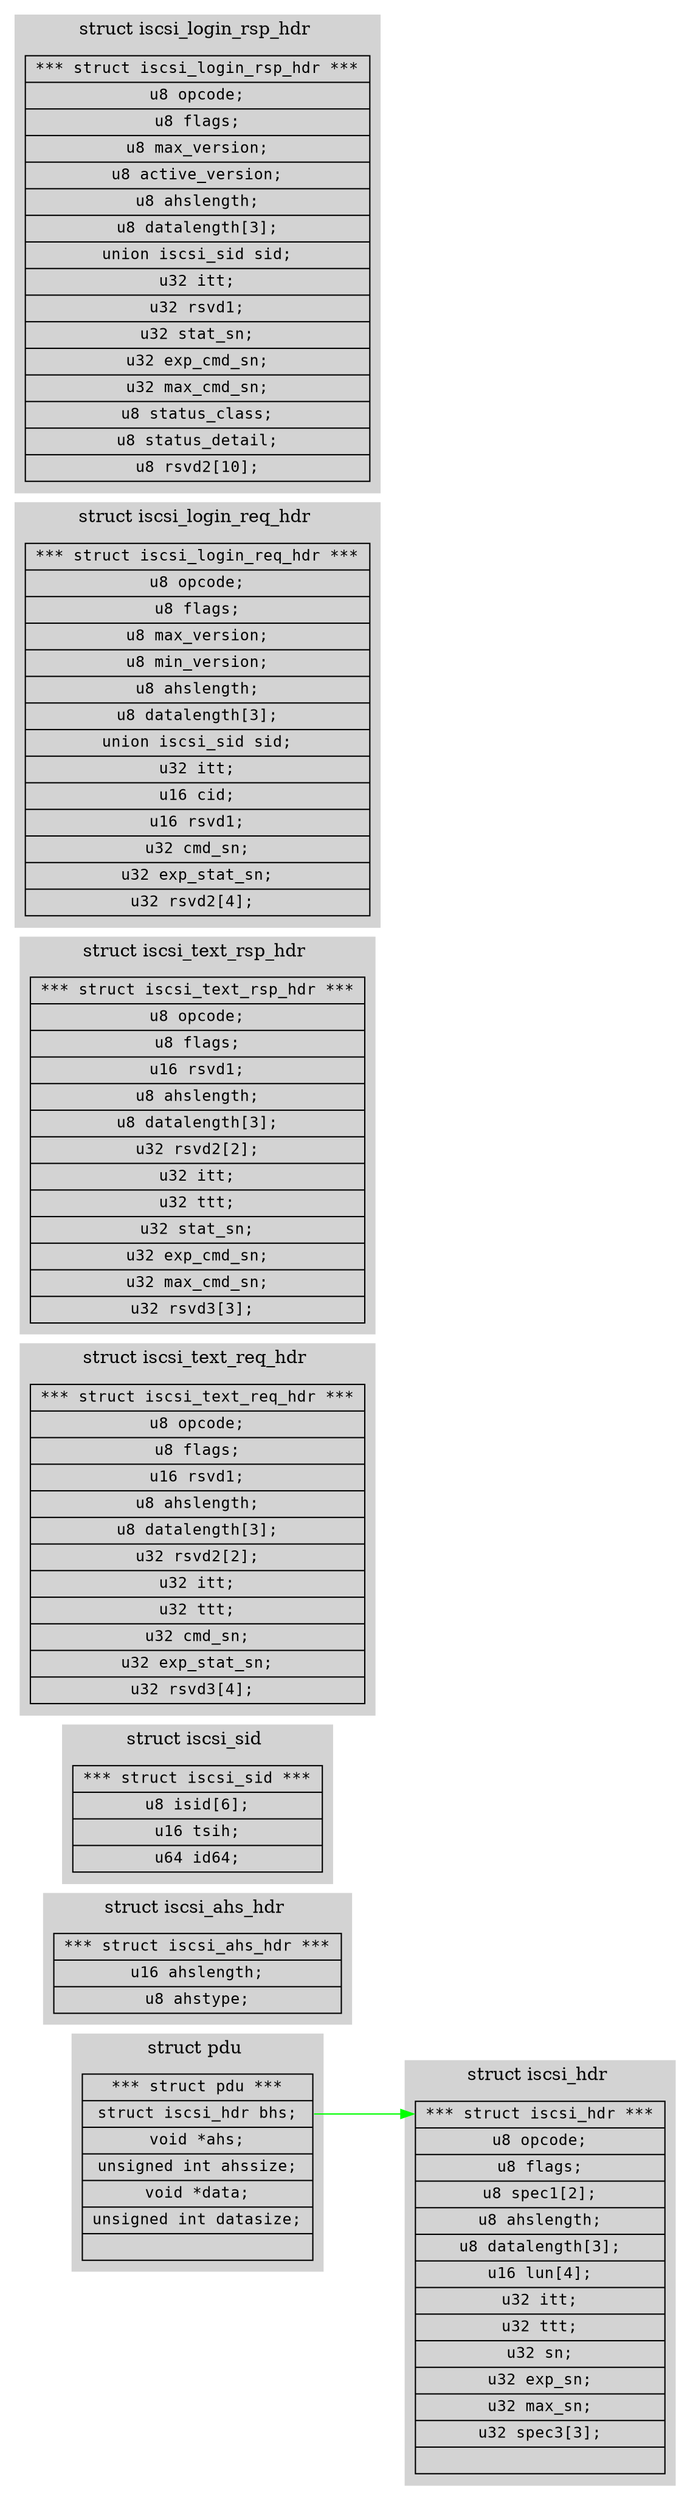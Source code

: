 /* Module PDU of ISCSI Enterprise Target Digraph 
 * Create by Dennis 
 * 2014-07-27
 */

digraph PDU {
    node [shape=record fontsize=12 fontname=Courier style=filled];
    edge[color=blue]; rankdir=LR;

subgraph cluster_pdu {
    node [shape=record fontsize=12 fontname=Courier style=filled];
    color = lightgray; style=filled; label = "struct pdu "; edge[color="#2e3436"];
	node_pdu [shape=record label="<f0>*** struct pdu  ***|\
<f1>struct iscsi_hdr bhs;\n|\
<f2>void *ahs;\n|\
<f3>unsigned int ahssize;\n|\
<f4>void *data;\n|\
<f5>unsigned int datasize;\n|<f999>\
"];
}

subgraph cluster_iscsi_hdr {
    node [shape=record fontsize=12 fontname=Courier style=filled];
    color = lightgray; style=filled; label = "struct iscsi_hdr "; edge[color="#2e3436"];
	node_iscsi_hdr [shape=record label="<f0>*** struct iscsi_hdr  ***|\
<f1>u8  opcode;	\n|\
<f2>u8  flags;\n|\
<f3>u8  spec1[2];\n|\
<f4>u8  ahslength;\n|\
<f5>u8  datalength[3];\n|\
<f6>u16 lun[4];\n|\
<f7>u32 itt;\n|\
<f8>u32 ttt;\n|\
<f9>u32 sn;	\n|\
<f10>u32 exp_sn;\n|\
<f11>u32 max_sn;	\n|\
<f12>u32 spec3[3];\n|<f999>\
"];
}

subgraph cluster_iscsi_ahs_hdr {
    node [shape=record fontsize=12 fontname=Courier style=filled];
    color = lightgray; style=filled; label = "struct iscsi_ahs_hdr "; edge[color="#2e3436"];
	node_iscsi_ahs_hdr [shape=record label="<f0>*** struct iscsi_ahs_hdr  ***|\
<f1>u16 ahslength;\n|\
<f2>u8 ahstype;\n\
"];
}

subgraph cluster_iscsi_sid {
    node [shape=record fontsize=12 fontname=Courier style=filled];
    color = lightgray; style=filled; label = "struct iscsi_sid "; edge[color="#2e3436"];
	node_iscsi_sid [shape=record label="<f0>*** struct iscsi_sid  ***|\
<f1>u8 isid[6];\n|\
<f2>u16 tsih;\n|\
<f3>u64 id64;\n\
"];
}

subgraph cluster_iscsi_text_req_hdr {
    node [shape=record fontsize=12 fontname=Courier style=filled];
    color = lightgray; style=filled; label = "struct iscsi_text_req_hdr "; edge[color="#2e3436"];
	node_iscsi_text_req_hdr [shape=record label="<f0>*** struct iscsi_text_req_hdr  ***|\
<f1>u8  opcode;\n|\
<f2>u8  flags;\n|\
<f3>u16 rsvd1;\n|\
<f4>u8  ahslength;\n|\
<f5>u8  datalength[3];\n|\
<f6>u32 rsvd2[2];\n|\
<f7>u32 itt;\n|\
<f8>u32 ttt;\n|\
<f9>u32 cmd_sn;\n|\
<f10>u32 exp_stat_sn;\n|\
<f11>u32 rsvd3[4]; \n\
"];
}

subgraph cluster_iscsi_text_rsp_hdr {
    node [shape=record fontsize=12 fontname=Courier style=filled];
    color = lightgray; style=filled; label = "struct iscsi_text_rsp_hdr "; edge[color="#2e3436"];
	node_iscsi_text_rsp_hdr [shape=record label="<f0>*** struct iscsi_text_rsp_hdr  ***|\
<f1>u8  opcode;\n|\
<f2>u8  flags;\n|\
<f3>u16 rsvd1;\n|\
<f4>u8  ahslength;\n|\
<f5>u8  datalength[3];\n|\
<f6>u32 rsvd2[2];\n|\
<f7>u32 itt;\n|\
<f8>u32 ttt;\n|\
<f9>u32 stat_sn;\n|\
<f10>u32 exp_cmd_sn;\n|\
<f11>u32 max_cmd_sn;\n|\
<f12>u32 rsvd3[3]; \n\
"];
}

subgraph cluster_iscsi_login_req_hdr {
    node [shape=record fontsize=12 fontname=Courier style=filled];
    color = lightgray; style=filled; label = "struct iscsi_login_req_hdr "; edge[color="#2e3436"];
	node_iscsi_login_req_hdr [shape=record label="<f0>*** struct iscsi_login_req_hdr  ***|\
<f1>u8  opcode;\n|\
<f2>u8  flags;\n|\
<f3>u8  max_version;\n|\
<f4>u8  min_version;\n|\
<f5>u8  ahslength;\n|\
<f6>u8  datalength[3];\n|\
<f7>union iscsi_sid sid;\n|\
<f8>u32 itt;\n|\
<f9>u16 cid;\n|\
<f10>u16 rsvd1;\n|\
<f11>u32 cmd_sn;\n|\
<f12>u32 exp_stat_sn;\n|\
<f13>u32 rsvd2[4]; \n\
"];
}


subgraph cluster_iscsi_login_rsp_hdr {
    node [shape=record fontsize=12 fontname=Courier style=filled];
    color = lightgray; style=filled; label = "struct iscsi_login_rsp_hdr "; edge[color="#2e3436"];
	node_iscsi_login_rsp_hdr [shape=record label="<f0>*** struct iscsi_login_rsp_hdr  ***|\
<f1>u8  opcode;\n|\
<f2>u8  flags;\n|\
<f3>u8  max_version;\n|\
<f4>u8  active_version;\n|\
<f5>u8  ahslength;\n|\
<f6>u8  datalength[3];\n|\
<f7>union iscsi_sid sid;\n|\
<f8>u32 itt;\n|\
<f9>u32 rsvd1;\n|\
<f10>u32 stat_sn;\n|\
<f11>u32 exp_cmd_sn;\n|\
<f12>u32 max_cmd_sn;\n|\
<f13>u8  status_class;\n|\
<f14>u8  status_detail;\n|\
<f15>u8  rsvd2[10];\n\
"];
}

/* Relation */
node_pdu:f1 -> node_iscsi_hdr:f0[color=green];

}
